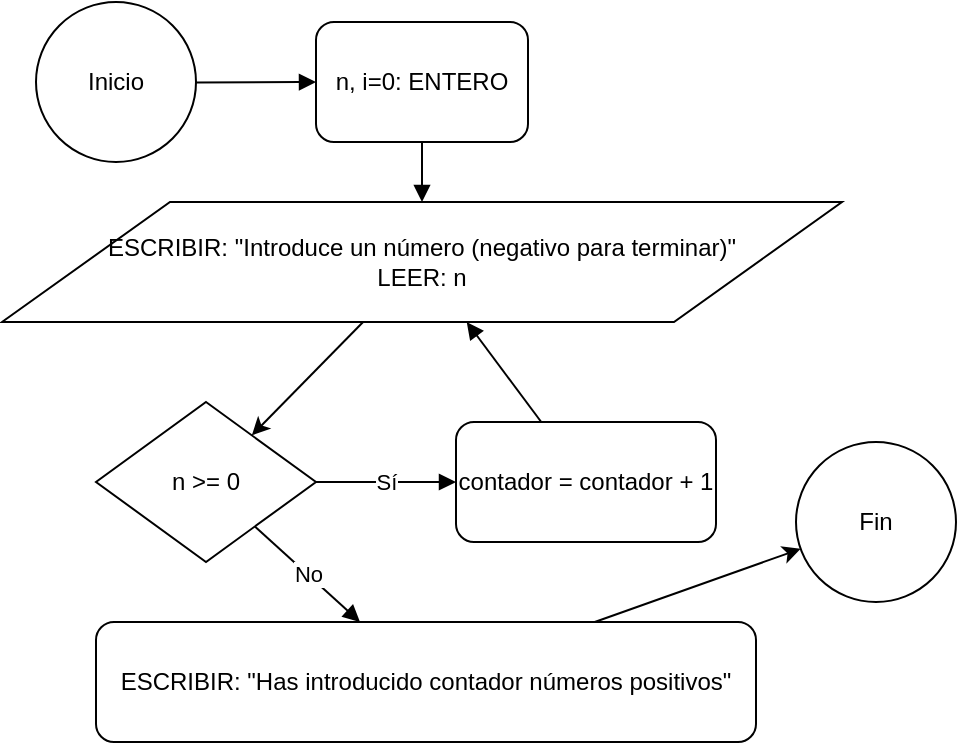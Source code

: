 <mxfile>
    <diagram id="contar_positivos" name="Contar positivos hasta negativo">
        <mxGraphModel dx="1249" dy="799" grid="1" gridSize="10" guides="1" tooltips="1" connect="1" arrows="1" fold="1" page="1" pageScale="1" pageWidth="850" pageHeight="1100" math="0" shadow="0">
            <root>
                <mxCell id="0"/>
                <mxCell id="1" parent="0"/>
                <mxCell id="2" value="Inicio" style="ellipse;whiteSpace=wrap;html=1;aspect=fixed;" parent="1" vertex="1">
                    <mxGeometry x="110" y="50" width="80" height="80" as="geometry"/>
                </mxCell>
                <mxCell id="3" value="n, i=0: ENTERO" style="rounded=1;whiteSpace=wrap;html=1;" parent="1" vertex="1">
                    <mxGeometry x="250" y="60" width="106" height="60" as="geometry"/>
                </mxCell>
                <mxCell id="18" value="" style="edgeStyle=none;html=1;" edge="1" parent="1" source="4" target="6">
                    <mxGeometry relative="1" as="geometry"/>
                </mxCell>
                <mxCell id="4" value="ESCRIBIR: &quot;Introduce un número (negativo para terminar)&quot;&lt;br&gt;LEER: n&lt;br&gt;" style="shape=parallelogram;perimeter=parallelogramPerimeter;whiteSpace=wrap;html=1;" parent="1" vertex="1">
                    <mxGeometry x="93" y="150" width="420" height="60" as="geometry"/>
                </mxCell>
                <mxCell id="6" value="n &amp;gt;= 0" style="rhombus;whiteSpace=wrap;html=1;" parent="1" vertex="1">
                    <mxGeometry x="140" y="250" width="110" height="80" as="geometry"/>
                </mxCell>
                <mxCell id="7" value="contador = contador + 1" style="rounded=1;whiteSpace=wrap;html=1;" parent="1" vertex="1">
                    <mxGeometry x="320" y="260" width="130" height="60" as="geometry"/>
                </mxCell>
                <mxCell id="19" value="" style="edgeStyle=none;html=1;" edge="1" parent="1" source="8" target="9">
                    <mxGeometry relative="1" as="geometry"/>
                </mxCell>
                <mxCell id="8" value="ESCRIBIR: &quot;Has introducido contador números positivos&quot;" style="rounded=1;whiteSpace=wrap;html=1;" parent="1" vertex="1">
                    <mxGeometry x="140" y="360" width="330" height="60" as="geometry"/>
                </mxCell>
                <mxCell id="9" value="Fin" style="ellipse;whiteSpace=wrap;html=1;aspect=fixed;" parent="1" vertex="1">
                    <mxGeometry x="490" y="270" width="80" height="80" as="geometry"/>
                </mxCell>
                <mxCell id="10" value="" style="endArrow=block;rounded=1;html=1;" parent="1" source="2" target="3" edge="1">
                    <mxGeometry relative="1" as="geometry"/>
                </mxCell>
                <mxCell id="11" value="" style="endArrow=block;rounded=1;html=1;" parent="1" source="3" target="4" edge="1">
                    <mxGeometry relative="1" as="geometry"/>
                </mxCell>
                <mxCell id="14" value="Sí" style="endArrow=block;rounded=1;html=1;" parent="1" source="6" target="7" edge="1">
                    <mxGeometry relative="1" as="geometry"/>
                </mxCell>
                <mxCell id="15" value="No" style="endArrow=block;rounded=1;html=1;" parent="1" source="6" target="8" edge="1">
                    <mxGeometry relative="1" as="geometry"/>
                </mxCell>
                <mxCell id="16" value="" style="endArrow=block;rounded=1;html=1;" parent="1" source="7" target="4" edge="1">
                    <mxGeometry relative="1" as="geometry"/>
                </mxCell>
            </root>
        </mxGraphModel>
    </diagram>
</mxfile>